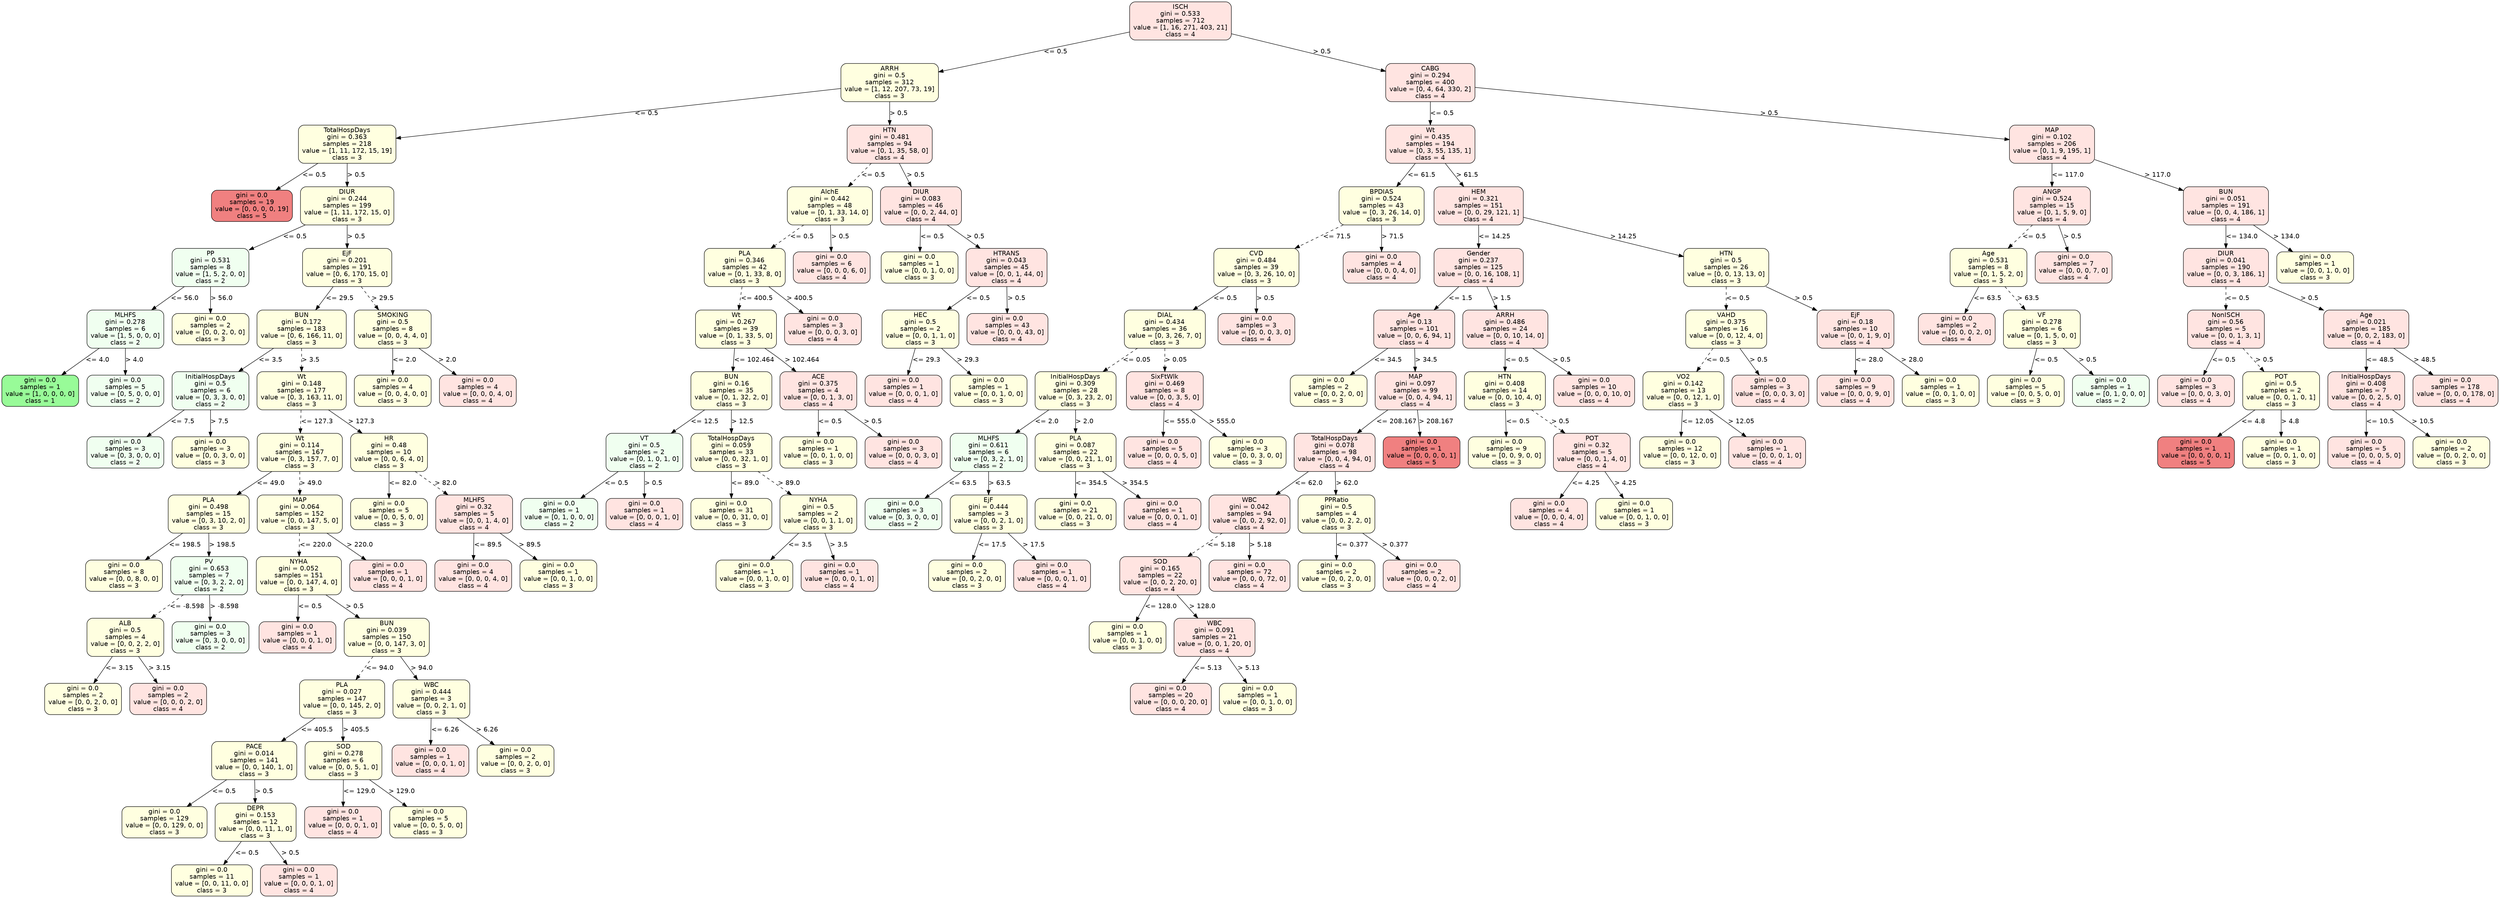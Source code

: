strict digraph Tree {
	graph [bb="0,0,4634.5,1944"];
	node [color=black,
		fontname=helvetica,
		label="\N",
		shape=box,
		style="filled, rounded"
	];
	edge [fontname=helvetica];
	0	 [fillcolor=mistyrose,
		height=1.1528,
		label="ISCH\ngini = 0.533\nsamples = 712\nvalue = [1, 16, 271, 403, 21]\nclass = 4",
		pos="2034,1902.5",
		width=2.5694];
	1	 [fillcolor=lightyellow,
		height=1.1528,
		label="ARRH\ngini = 0.5\nsamples = 312\nvalue = [1, 12, 207, 73, 19]\nclass = 3",
		pos="1672,1768.5",
		width=2.4583];
	0 -> 1	 [label="<= 0.5",
		labelangle=45,
		labeldistance=2.5,
		lp="1884,1835.5",
		op="<=",
		param=0.5,
		pos="e,1760.8,1801.4 1941.2,1868.2 1888.9,1848.8 1823.5,1824.6 1770.2,1804.9",
		style=solid];
	74	 [fillcolor=mistyrose,
		height=1.1528,
		label="CABG\ngini = 0.294\nsamples = 400\nvalue = [0, 4, 64, 330, 2]\nclass = 4",
		pos="2613,1768.5",
		width=2.25];
	0 -> 74	 [label="> 0.5",
		labelangle=-45,
		labeldistance=2.5,
		lp="2356.5,1835.5",
		op=">",
		param=0.5,
		pos="e,2531.8,1787.3 2126.7,1881 2235.3,1855.9 2414,1814.6 2521.9,1789.6",
		style=solid];
	2	 [fillcolor=lightyellow,
		height=1.1528,
		label="TotalHospDays\ngini = 0.363\nsamples = 218\nvalue = [1, 11, 172, 15, 19]\nclass = 3",
		pos="640,1634.5",
		width=2.4583];
	1 -> 2	 [label="<= 0.5",
		lp="1207,1701.5",
		op="<=",
		param=0.5,
		pos="e,728.67,1646 1583.1,1757 1391.2,1732 939.01,1673.3 738.6,1647.3",
		style=solid];
	49	 [fillcolor=mistyrose,
		height=1.1528,
		label="HTN\ngini = 0.481\nsamples = 94\nvalue = [0, 1, 35, 58, 0]\nclass = 4",
		pos="1672,1634.5",
		width=2.1528];
	1 -> 49	 [label="> 0.5",
		lp="1687.5,1701.5",
		op=">",
		param=0.5,
		pos="e,1672,1676.1 1672,1726.8 1672,1714 1672,1699.7 1672,1686.2",
		style=solid];
	3	 [fillcolor=lightcoral,
		height=0.94444,
		label="gini = 0.0\nsamples = 19\nvalue = [0, 0, 0, 0, 19]\nclass = 5",
		pos="463,1500.5",
		width=2.0417];
	2 -> 3	 [label="<= 0.5",
		lp="577,1567.5",
		op="<=",
		param=0.5,
		pos="e,507.91,1534.5 584.97,1592.8 563.01,1576.2 537.83,1557.2 516.07,1540.7",
		style=solid];
	4	 [fillcolor=lightyellow,
		height=1.1528,
		label="DIUR\ngini = 0.244\nsamples = 199\nvalue = [1, 11, 172, 15, 0]\nclass = 3",
		pos="640,1500.5",
		width=2.3611];
	2 -> 4	 [label="> 0.5",
		lp="655.5,1567.5",
		op=">",
		param=0.5,
		pos="e,640,1542.1 640,1592.8 640,1580 640,1565.7 640,1552.2",
		style=solid];
	5	 [fillcolor=honeydew,
		height=1.1528,
		label="PP\ngini = 0.531\nsamples = 8\nvalue = [1, 5, 2, 0, 0]\nclass = 2",
		pos="386,1366.5",
		width=1.9444];
	4 -> 5	 [label="<= 0.5",
		lp="541,1433.5",
		op="<=",
		param=0.5,
		pos="e,456.32,1403.6 561.03,1458.8 530.54,1442.8 495.72,1424.4 465.22,1408.3",
		style=solid];
	10	 [fillcolor=lightyellow,
		height=1.1528,
		label="EjF\ngini = 0.201\nsamples = 191\nvalue = [0, 6, 170, 15, 0]\nclass = 3",
		pos="640,1366.5",
		width=2.25];
	4 -> 10	 [label="> 0.5",
		lp="655.5,1433.5",
		op=">",
		param=0.5,
		pos="e,640,1408.1 640,1458.8 640,1446 640,1431.7 640,1418.2",
		style=solid];
	6	 [fillcolor=honeydew,
		height=1.1528,
		label="MLHFS\ngini = 0.278\nsamples = 6\nvalue = [1, 5, 0, 0, 0]\nclass = 2",
		pos="228,1232.5",
		width=1.9444];
	5 -> 6	 [label="<= 56.0",
		lp="335.5,1299.5",
		op="<=",
		param=56.0,
		pos="e,277.1,1274.1 336.87,1324.8 320.38,1310.8 301.84,1295.1 284.81,1280.7",
		style=solid];
	9	 [fillcolor=lightyellow,
		height=0.94444,
		label="gini = 0.0\nsamples = 2\nvalue = [0, 0, 2, 0, 0]\nclass = 3",
		pos="386,1232.5",
		width=1.9444];
	5 -> 9	 [label="> 56.0",
		lp="405.5,1299.5",
		op=">",
		param=56.0,
		pos="e,386,1266.5 386,1324.8 386,1309.6 386,1292.3 386,1276.9",
		style=solid];
	7	 [fillcolor=palegreen,
		height=0.94444,
		label="gini = 0.0\nsamples = 1\nvalue = [1, 0, 0, 0, 0]\nclass = 1",
		pos="70,1098.5",
		width=1.9444];
	6 -> 7	 [label="<= 4.0",
		lp="174,1165.5",
		op="<=",
		param=4.0,
		pos="e,110.09,1132.5 178.87,1190.8 159.45,1174.4 137.19,1155.5 117.89,1139.1",
		style=solid];
	8	 [fillcolor=honeydew,
		height=0.94444,
		label="gini = 0.0\nsamples = 5\nvalue = [0, 5, 0, 0, 0]\nclass = 2",
		pos="228,1098.5",
		width=1.9444];
	6 -> 8	 [label="> 4.0",
		lp="243.5,1165.5",
		op=">",
		param=4.0,
		pos="e,228,1132.5 228,1190.8 228,1175.6 228,1158.3 228,1142.9",
		style=solid];
	11	 [fillcolor=lightyellow,
		height=1.1528,
		label="BUN\ngini = 0.172\nsamples = 183\nvalue = [0, 6, 166, 11, 0]\nclass = 3",
		pos="555,1232.5",
		width=2.25];
	10 -> 11	 [label="<= 29.5",
		lp="624.5,1299.5",
		op="<=",
		param=29.5,
		pos="e,581.41,1274.1 613.57,1324.8 605.1,1311.5 595.62,1296.5 586.8,1282.6",
		style=solid];
	46	 [fillcolor=lightyellow,
		height=1.1528,
		label="SMOKING\ngini = 0.5\nsamples = 8\nvalue = [0, 0, 4, 4, 0]\nclass = 3",
		pos="724,1232.5",
		width=1.9444];
	10 -> 46	 [label="> 29.5",
		lp="704.5,1299.5",
		op=">",
		param=29.5,
		pos="e,697.9,1274.1 666.12,1324.8 674.49,1311.5 683.86,1296.5 692.57,1282.6",
		style=dashed];
	12	 [fillcolor=honeydew,
		height=1.1528,
		label="InitialHospDays\ngini = 0.5\nsamples = 6\nvalue = [0, 3, 3, 0, 0]\nclass = 2",
		pos="386,1098.5",
		width=1.9444];
	11 -> 12	 [label="<= 3.5",
		lp="496,1165.5",
		op="<=",
		param=3.5,
		pos="e,438.51,1140.1 502.45,1190.8 484.81,1176.8 464.98,1161.1 446.76,1146.7",
		style=solid];
	15	 [fillcolor=lightyellow,
		height=1.1528,
		label="Wt\ngini = 0.148\nsamples = 177\nvalue = [0, 3, 163, 11, 0]\nclass = 3",
		pos="555,1098.5",
		width=2.25];
	11 -> 15	 [label="> 3.5",
		lp="570.5,1165.5",
		op=">",
		param=3.5,
		pos="e,555,1140.1 555,1190.8 555,1178 555,1163.7 555,1150.2",
		style=dashed];
	13	 [fillcolor=honeydew,
		height=0.94444,
		label="gini = 0.0\nsamples = 3\nvalue = [0, 3, 0, 0, 0]\nclass = 2",
		pos="228,964.5",
		width=1.9444];
	12 -> 13	 [label="<= 7.5",
		lp="332,1031.5",
		op="<=",
		param=7.5,
		pos="e,268.09,998.5 336.87,1056.8 317.45,1040.4 295.19,1021.5 275.89,1005.1",
		style=solid];
	14	 [fillcolor=lightyellow,
		height=0.94444,
		label="gini = 0.0\nsamples = 3\nvalue = [0, 0, 3, 0, 0]\nclass = 3",
		pos="386,964.5",
		width=1.9444];
	12 -> 14	 [label="> 7.5",
		lp="401.5,1031.5",
		op=">",
		param=7.5,
		pos="e,386,998.5 386,1056.8 386,1041.6 386,1024.3 386,1008.9",
		style=solid];
	16	 [fillcolor=lightyellow,
		height=1.1528,
		label="Wt\ngini = 0.114\nsamples = 167\nvalue = [0, 3, 157, 7, 0]\nclass = 3",
		pos="552,964.5",
		width=2.1528];
	15 -> 16	 [label="<= 127.3",
		lp="581.5,1031.5",
		op="<=",
		param=127.3,
		pos="e,552.93,1006.1 554.07,1056.8 553.78,1044 553.46,1029.7 553.16,1016.2",
		style=dashed];
	41	 [fillcolor=lightyellow,
		height=1.1528,
		label="HR\ngini = 0.48\nsamples = 10\nvalue = [0, 0, 6, 4, 0]\nclass = 3",
		pos="718,964.5",
		width=1.9444];
	15 -> 41	 [label="> 127.3",
		lp="665,1031.5",
		op=">",
		param=127.3,
		pos="e,667.35,1006.1 605.68,1056.8 622.7,1042.8 641.82,1027.1 659.4,1012.7",
		style=solid];
	17	 [fillcolor=lightyellow,
		height=1.1528,
		label="PLA\ngini = 0.498\nsamples = 15\nvalue = [0, 3, 10, 2, 0]\nclass = 3",
		pos="383,830.5",
		width=2.0417];
	16 -> 17	 [label="<= 49.0",
		lp="496.5,897.5",
		op="<=",
		param=49.0,
		pos="e,435.51,872.14 499.45,922.84 481.81,908.84 461.98,893.13 443.76,878.68",
		style=solid];
	24	 [fillcolor=lightyellow,
		height=1.1528,
		label="MAP\ngini = 0.064\nsamples = 152\nvalue = [0, 0, 147, 5, 0]\nclass = 3",
		pos="552,830.5",
		width=2.1528];
	16 -> 24	 [label="> 49.0",
		lp="571.5,897.5",
		op=">",
		param=49.0,
		pos="e,552,872.14 552,922.84 552,909.98 552,895.66 552,882.21",
		style=dashed];
	18	 [fillcolor=lightyellow,
		height=0.94444,
		label="gini = 0.0\nsamples = 8\nvalue = [0, 0, 8, 0, 0]\nclass = 3",
		pos="226,696.5",
		width=1.9444];
	17 -> 18	 [label="<= 198.5",
		lp="337.5,763.5",
		op="<=",
		param=198.5,
		pos="e,265.84,730.5 334.18,788.84 314.88,772.36 292.77,753.49 273.59,737.12",
		style=solid];
	19	 [fillcolor=honeydew,
		height=1.1528,
		label="PV\ngini = 0.653\nsamples = 7\nvalue = [0, 3, 2, 2, 0]\nclass = 2",
		pos="384,696.5",
		width=1.9444];
	17 -> 19	 [label="> 198.5",
		lp="407,763.5",
		op=">",
		param=198.5,
		pos="e,383.69,738.14 383.31,788.84 383.41,775.98 383.51,761.66 383.61,748.21",
		style=solid];
	20	 [fillcolor=lightyellow,
		height=1.1528,
		label="ALB\ngini = 0.5\nsamples = 4\nvalue = [0, 0, 2, 2, 0]\nclass = 3",
		pos="230,562.5",
		width=1.9444];
	19 -> 20	 [label="<= -8.598",
		lp="341.5,629.5",
		op="<=",
		param=-8.598,
		pos="e,277.85,604.14 336.12,654.84 320.18,640.97 302.3,625.41 285.82,611.07",
		style=dashed];
	23	 [fillcolor=honeydew,
		height=0.94444,
		label="gini = 0.0\nsamples = 3\nvalue = [0, 3, 0, 0, 0]\nclass = 2",
		pos="388,562.5",
		width=1.9444];
	19 -> 23	 [label="> -8.598",
		lp="412.5,629.5",
		op=">",
		param=-8.598,
		pos="e,386.98,596.5 385.24,654.84 385.7,639.6 386.21,622.33 386.68,606.87",
		style=solid];
	21	 [fillcolor=lightyellow,
		height=0.94444,
		label="gini = 0.0\nsamples = 2\nvalue = [0, 0, 2, 0, 0]\nclass = 3",
		pos="230,428.5",
		width=1.9444];
	20 -> 21	 [label="<= 3.15",
		lp="253.5,495.5",
		op="<=",
		param=3.15,
		pos="e,230,462.5 230,520.84 230,505.6 230,488.33 230,472.87",
		style=solid];
	22	 [fillcolor=mistyrose,
		height=0.94444,
		label="gini = 0.0\nsamples = 2\nvalue = [0, 0, 0, 2, 0]\nclass = 4",
		pos="388,428.5",
		width=1.9444];
	20 -> 22	 [label="> 3.15",
		lp="333.5,495.5",
		op=">",
		param=3.15,
		pos="e,347.91,462.5 279.13,520.84 298.55,504.36 320.81,485.49 340.11,469.12",
		style=solid];
	25	 [fillcolor=lightyellow,
		height=1.1528,
		label="NYHA\ngini = 0.052\nsamples = 151\nvalue = [0, 0, 147, 4, 0]\nclass = 3",
		pos="551,696.5",
		width=2.1528];
	24 -> 25	 [label="<= 220.0",
		lp="579.5,763.5",
		op="<=",
		param=220.0,
		pos="e,551.31,738.14 551.69,788.84 551.59,775.98 551.49,761.66 551.39,748.21",
		style=dashed];
	40	 [fillcolor=mistyrose,
		height=0.94444,
		label="gini = 0.0\nsamples = 1\nvalue = [0, 0, 0, 1, 0]\nclass = 4",
		pos="717,696.5",
		width=1.9444];
	24 -> 40	 [label="> 220.0",
		lp="663,763.5",
		op=">",
		param=220.0,
		pos="e,675.13,730.5 603.3,788.84 623.68,772.29 647.04,753.32 667.26,736.9",
		style=solid];
	26	 [fillcolor=mistyrose,
		height=0.94444,
		label="gini = 0.0\nsamples = 1\nvalue = [0, 0, 0, 1, 0]\nclass = 4",
		pos="549,562.5",
		width=1.9444];
	25 -> 26	 [label="<= 0.5",
		lp="571,629.5",
		op="<=",
		param=0.5,
		pos="e,549.51,596.5 550.38,654.84 550.15,639.6 549.89,622.33 549.66,606.87",
		style=solid];
	27	 [fillcolor=lightyellow,
		height=1.1528,
		label="BUN\ngini = 0.039\nsamples = 150\nvalue = [0, 0, 147, 3, 0]\nclass = 3",
		pos="715,562.5",
		width=2.1528];
	25 -> 27	 [label="> 0.5",
		lp="653.5,629.5",
		op=">",
		param=0.5,
		pos="e,664.04,604.14 601.99,654.84 619.12,640.84 638.35,625.13 656.04,610.68",
		style=solid];
	28	 [fillcolor=lightyellow,
		height=1.1528,
		label="PLA\ngini = 0.027\nsamples = 147\nvalue = [0, 0, 145, 2, 0]\nclass = 3",
		pos="602,428.5",
		width=2.1528];
	27 -> 28	 [label="<= 94.0",
		lp="685.5,495.5",
		op="<=",
		param=94.0,
		pos="e,637.11,470.14 679.87,520.84 668.39,507.22 655.53,491.97 643.62,477.85",
		style=dashed];
	37	 [fillcolor=lightyellow,
		height=1.1528,
		label="WBC\ngini = 0.444\nsamples = 3\nvalue = [0, 0, 2, 1, 0]\nclass = 3",
		pos="768,428.5",
		width=1.9444];
	27 -> 37	 [label="> 94.0",
		lp="763.5,495.5",
		op=">",
		param=94.0,
		pos="e,751.53,470.14 731.48,520.84 736.61,507.85 742.34,493.38 747.7,479.82",
		style=solid];
	29	 [fillcolor=lightyellow,
		height=1.1528,
		label="PACE\ngini = 0.014\nsamples = 141\nvalue = [0, 0, 140, 1, 0]\nclass = 3",
		pos="439,294.5",
		width=2.1528];
	28 -> 29	 [label="<= 405.5",
		lp="553.5,361.5",
		op="<=",
		param=405.5,
		pos="e,489.65,336.14 551.32,386.84 534.3,372.84 515.18,357.13 497.6,342.68",
		style=solid];
	34	 [fillcolor=lightyellow,
		height=1.1528,
		label="SOD\ngini = 0.278\nsamples = 6\nvalue = [0, 0, 5, 1, 0]\nclass = 3",
		pos="605,294.5",
		width=1.9444];
	28 -> 34	 [label="> 405.5",
		lp="627,361.5",
		op=">",
		param=405.5,
		pos="e,604.07,336.14 602.93,386.84 603.22,373.98 603.54,359.66 603.84,346.21",
		style=solid];
	30	 [fillcolor=lightyellow,
		height=0.94444,
		label="gini = 0.0\nsamples = 129\nvalue = [0, 0, 129, 0, 0]\nclass = 3",
		pos="273,160.5",
		width=2.1528];
	29 -> 30	 [label="<= 0.5",
		lp="381,227.5",
		op="<=",
		param=0.5,
		pos="e,315.12,194.5 387.39,252.84 366.89,236.29 343.39,217.32 323.04,200.9",
		style=solid];
	31	 [fillcolor=lightyellow,
		height=1.1528,
		label="DEPR\ngini = 0.153\nsamples = 12\nvalue = [0, 0, 11, 1, 0]\nclass = 3",
		pos="442,160.5",
		width=2.0417];
	29 -> 31	 [label="> 0.5",
		lp="456.5,227.5",
		op=">",
		param=0.5,
		pos="e,441.07,202.14 439.93,252.84 440.22,239.98 440.54,225.66 440.84,212.21",
		style=solid];
	32	 [fillcolor=lightyellow,
		height=0.94444,
		label="gini = 0.0\nsamples = 11\nvalue = [0, 0, 11, 0, 0]\nclass = 3",
		pos="361,34",
		width=2.0417];
	31 -> 32	 [label="<= 0.5",
		lp="422,93.5",
		op="<=",
		param=0.5,
		pos="e,382.86,68.142 415.25,118.73 406.63,105.27 397.07,90.336 388.41,76.803",
		style=solid];
	33	 [fillcolor=mistyrose,
		height=0.94444,
		label="gini = 0.0\nsamples = 1\nvalue = [0, 0, 0, 1, 0]\nclass = 4",
		pos="523,34",
		width=1.9444];
	31 -> 33	 [label="> 0.5",
		lp="503.5,93.5",
		op=">",
		param=0.5,
		pos="e,501.14,68.142 468.75,118.73 477.37,105.27 486.93,90.336 495.59,76.803",
		style=solid];
	35	 [fillcolor=mistyrose,
		height=0.94444,
		label="gini = 0.0\nsamples = 1\nvalue = [0, 0, 0, 1, 0]\nclass = 4",
		pos="604,160.5",
		width=1.9444];
	34 -> 35	 [label="<= 129.0",
		lp="632.5,227.5",
		op="<=",
		param=129.0,
		pos="e,604.25,194.5 604.69,252.84 604.58,237.6 604.45,220.33 604.33,204.87",
		style=solid];
	36	 [fillcolor=lightyellow,
		height=0.94444,
		label="gini = 0.0\nsamples = 5\nvalue = [0, 0, 5, 0, 0]\nclass = 3",
		pos="762,160.5",
		width=1.9444];
	34 -> 36	 [label="> 129.0",
		lp="712,227.5",
		op=">",
		param=129.0,
		pos="e,722.16,194.5 653.82,252.84 673.12,236.36 695.23,217.49 714.41,201.12",
		style=solid];
	38	 [fillcolor=mistyrose,
		height=0.94444,
		label="gini = 0.0\nsamples = 1\nvalue = [0, 0, 0, 1, 0]\nclass = 4",
		pos="767,294.5",
		width=1.9444];
	37 -> 38	 [label="<= 6.26",
		lp="791.5,361.5",
		op="<=",
		param=6.26,
		pos="e,767.25,328.5 767.69,386.84 767.58,371.6 767.45,354.33 767.33,338.87",
		style=solid];
	39	 [fillcolor=lightyellow,
		height=0.94444,
		label="gini = 0.0\nsamples = 2\nvalue = [0, 0, 2, 0, 0]\nclass = 3",
		pos="925,294.5",
		width=1.9444];
	37 -> 39	 [label="> 6.26",
		lp="871.5,361.5",
		op=">",
		param=6.26,
		pos="e,885.16,328.5 816.82,386.84 836.12,370.36 858.23,351.49 877.41,335.12",
		style=solid];
	42	 [fillcolor=lightyellow,
		height=0.94444,
		label="gini = 0.0\nsamples = 5\nvalue = [0, 0, 5, 0, 0]\nclass = 3",
		pos="718,830.5",
		width=1.9444];
	41 -> 42	 [label="<= 82.0",
		lp="741.5,897.5",
		op="<=",
		param=82.0,
		pos="e,718,864.5 718,922.84 718,907.6 718,890.33 718,874.87",
		style=solid];
	43	 [fillcolor=mistyrose,
		height=1.1528,
		label="MLHFS\ngini = 0.32\nsamples = 5\nvalue = [0, 0, 1, 4, 0]\nclass = 4",
		pos="876,830.5",
		width=1.9444];
	41 -> 43	 [label="> 82.0",
		lp="821.5,897.5",
		op=">",
		param=82.0,
		pos="e,826.9,872.14 767.13,922.84 783.62,908.84 802.16,893.13 819.19,878.68",
		style=dashed];
	44	 [fillcolor=mistyrose,
		height=0.94444,
		label="gini = 0.0\nsamples = 4\nvalue = [0, 0, 0, 4, 0]\nclass = 4",
		pos="875,696.5",
		width=1.9444];
	43 -> 44	 [label="<= 89.5",
		lp="899.5,763.5",
		op="<=",
		param=89.5,
		pos="e,875.25,730.5 875.69,788.84 875.58,773.6 875.45,756.33 875.33,740.87",
		style=solid];
	45	 [fillcolor=lightyellow,
		height=0.94444,
		label="gini = 0.0\nsamples = 1\nvalue = [0, 0, 1, 0, 0]\nclass = 3",
		pos="1033,696.5",
		width=1.9444];
	43 -> 45	 [label="> 89.5",
		lp="979.5,763.5",
		op=">",
		param=89.5,
		pos="e,993.16,730.5 924.82,788.84 944.12,772.36 966.23,753.49 985.41,737.12",
		style=solid];
	47	 [fillcolor=lightyellow,
		height=0.94444,
		label="gini = 0.0\nsamples = 4\nvalue = [0, 0, 4, 0, 0]\nclass = 3",
		pos="724,1098.5",
		width=1.9444];
	46 -> 47	 [label="<= 2.0",
		lp="744,1165.5",
		op="<=",
		param=2.0,
		pos="e,724,1132.5 724,1190.8 724,1175.6 724,1158.3 724,1142.9",
		style=solid];
	48	 [fillcolor=mistyrose,
		height=0.94444,
		label="gini = 0.0\nsamples = 4\nvalue = [0, 0, 0, 4, 0]\nclass = 4",
		pos="882,1098.5",
		width=1.9444];
	46 -> 48	 [label="> 2.0",
		lp="823.5,1165.5",
		op=">",
		param=2.0,
		pos="e,841.91,1132.5 773.13,1190.8 792.55,1174.4 814.81,1155.5 834.11,1139.1",
		style=solid];
	50	 [fillcolor=lightyellow,
		height=1.1528,
		label="AlchE\ngini = 0.442\nsamples = 48\nvalue = [0, 1, 33, 14, 0]\nclass = 3",
		pos="1614,1500.5",
		width=2.1528];
	49 -> 50	 [label="<= 0.5",
		lp="1665,1567.5",
		op="<=",
		param=0.5,
		pos="e,1632,1542.1 1654,1592.8 1648.3,1579.7 1642,1565.1 1636,1551.4",
		style=dashed];
	67	 [fillcolor=mistyrose,
		height=1.1528,
		label="DIUR\ngini = 0.083\nsamples = 46\nvalue = [0, 0, 2, 44, 0]\nclass = 4",
		pos="1783,1500.5",
		width=2.0417];
	49 -> 67	 [label="> 0.5",
		lp="1746.5,1567.5",
		op=">",
		param=0.5,
		pos="e,1748.5,1542.1 1706.5,1592.8 1717.8,1579.2 1730.4,1564 1742.1,1549.9",
		style=solid];
	51	 [fillcolor=lightyellow,
		height=1.1528,
		label="PLA\ngini = 0.346\nsamples = 42\nvalue = [0, 1, 33, 8, 0]\nclass = 3",
		pos="1458,1366.5",
		width=2.0417];
	50 -> 51	 [label="<= 0.5",
		lp="1561,1433.5",
		op="<=",
		param=0.5,
		pos="e,1506.5,1408.1 1565.5,1458.8 1549.2,1444.8 1530.9,1429.1 1514.1,1414.7",
		style=dashed];
	66	 [fillcolor=mistyrose,
		height=0.94444,
		label="gini = 0.0\nsamples = 6\nvalue = [0, 0, 0, 6, 0]\nclass = 4",
		pos="1620,1366.5",
		width=1.9444];
	50 -> 66	 [label="> 0.5",
		lp="1633.5,1433.5",
		op=">",
		param=0.5,
		pos="e,1618.5,1400.5 1615.9,1458.8 1616.5,1443.6 1617.3,1426.3 1618,1410.9",
		style=solid];
	52	 [fillcolor=lightyellow,
		height=1.1528,
		label="Wt\ngini = 0.267\nsamples = 39\nvalue = [0, 1, 33, 5, 0]\nclass = 3",
		pos="1400,1232.5",
		width=2.0417];
	51 -> 52	 [label="<= 400.5",
		lp="1458.5,1299.5",
		op="<=",
		param=400.5,
		pos="e,1418,1274.1 1440,1324.8 1434.3,1311.7 1428,1297.1 1422,1283.4",
		style=dashed];
	65	 [fillcolor=mistyrose,
		height=0.94444,
		label="gini = 0.0\nsamples = 3\nvalue = [0, 0, 0, 3, 0]\nclass = 4",
		pos="1562,1232.5",
		width=1.9444];
	51 -> 65	 [label="> 400.5",
		lp="1537,1299.5",
		op=">",
		param=400.5,
		pos="e,1535.6,1266.5 1490.3,1324.8 1502.7,1308.9 1516.9,1290.7 1529.3,1274.7",
		style=solid];
	53	 [fillcolor=lightyellow,
		height=1.1528,
		label="BUN\ngini = 0.16\nsamples = 35\nvalue = [0, 1, 32, 2, 0]\nclass = 3",
		pos="1354,1098.5",
		width=2.0417];
	52 -> 53	 [label="<= 102.464",
		lp="1414,1165.5",
		op="<=",
		param=102.464,
		pos="e,1368.3,1140.1 1385.7,1190.8 1381.2,1177.9 1376.3,1163.4 1371.6,1149.8",
		style=solid];
	62	 [fillcolor=mistyrose,
		height=1.1528,
		label="ACE\ngini = 0.375\nsamples = 4\nvalue = [0, 0, 1, 3, 0]\nclass = 4",
		pos="1516,1098.5",
		width=1.9444];
	52 -> 62	 [label="> 102.464",
		lp="1496.5,1165.5",
		op=">",
		param=102.464,
		pos="e,1481.2,1140 1437.5,1190.7 1442.7,1184.8 1448,1178.7 1453,1173 1460.1,1164.9 1467.5,1156.2 1474.7,1147.7",
		style=solid];
	54	 [fillcolor=honeydew,
		height=1.1528,
		label="VT\ngini = 0.5\nsamples = 2\nvalue = [0, 1, 0, 1, 0]\nclass = 2",
		pos="1192,964.5",
		width=1.9444];
	53 -> 54	 [label="<= 12.5",
		lp="1301.5,1031.5",
		op="<=",
		param=12.5,
		pos="e,1242.3,1006.1 1303.6,1056.8 1286.7,1042.8 1267.7,1027.1 1250.2,1012.7",
		style=solid];
	57	 [fillcolor=lightyellow,
		height=1.1528,
		label="TotalHospDays\ngini = 0.059\nsamples = 33\nvalue = [0, 0, 32, 1, 0]\nclass = 3",
		pos="1354,964.5",
		width=2.0417];
	53 -> 57	 [label="> 12.5",
		lp="1373.5,1031.5",
		op=">",
		param=12.5,
		pos="e,1354,1006.1 1354,1056.8 1354,1044 1354,1029.7 1354,1016.2",
		style=solid];
	55	 [fillcolor=honeydew,
		height=0.94444,
		label="gini = 0.0\nsamples = 1\nvalue = [0, 1, 0, 0, 0]\nclass = 2",
		pos="1034,830.5",
		width=1.9444];
	54 -> 55	 [label="<= 0.5",
		lp="1138,897.5",
		op="<=",
		param=0.5,
		pos="e,1074.1,864.5 1142.9,922.84 1123.4,906.36 1101.2,887.49 1081.9,871.12",
		style=solid];
	56	 [fillcolor=mistyrose,
		height=0.94444,
		label="gini = 0.0\nsamples = 1\nvalue = [0, 0, 0, 1, 0]\nclass = 4",
		pos="1192,830.5",
		width=1.9444];
	54 -> 56	 [label="> 0.5",
		lp="1207.5,897.5",
		op=">",
		param=0.5,
		pos="e,1192,864.5 1192,922.84 1192,907.6 1192,890.33 1192,874.87",
		style=solid];
	58	 [fillcolor=lightyellow,
		height=0.94444,
		label="gini = 0.0\nsamples = 31\nvalue = [0, 0, 31, 0, 0]\nclass = 3",
		pos="1354,830.5",
		width=2.0417];
	57 -> 58	 [label="<= 89.0",
		lp="1377.5,897.5",
		op="<=",
		param=89.0,
		pos="e,1354,864.5 1354,922.84 1354,907.6 1354,890.33 1354,874.87",
		style=solid];
	59	 [fillcolor=lightyellow,
		height=1.1528,
		label="NYHA\ngini = 0.5\nsamples = 2\nvalue = [0, 0, 1, 1, 0]\nclass = 3",
		pos="1516,830.5",
		width=1.9444];
	57 -> 59	 [label="> 89.0",
		lp="1459.5,897.5",
		op=">",
		param=89.0,
		pos="e,1465.7,872.14 1404.4,922.84 1421.3,908.84 1440.3,893.13 1457.8,878.68",
		style=dashed];
	60	 [fillcolor=lightyellow,
		height=0.94444,
		label="gini = 0.0\nsamples = 1\nvalue = [0, 0, 1, 0, 0]\nclass = 3",
		pos="1437,696.5",
		width=1.9444];
	59 -> 60	 [label="<= 3.5",
		lp="1499,763.5",
		op="<=",
		param=3.5,
		pos="e,1457,730.5 1491.4,788.84 1482.2,773.17 1471.7,755.33 1462.4,739.53",
		style=solid];
	61	 [fillcolor=mistyrose,
		height=0.94444,
		label="gini = 0.0\nsamples = 1\nvalue = [0, 0, 0, 1, 0]\nclass = 4",
		pos="1595,696.5",
		width=1.9444];
	59 -> 61	 [label="> 3.5",
		lp="1573.5,763.5",
		op=">",
		param=3.5,
		pos="e,1575,730.5 1540.6,788.84 1549.8,773.17 1560.3,755.33 1569.6,739.53",
		style=solid];
	63	 [fillcolor=lightyellow,
		height=0.94444,
		label="gini = 0.0\nsamples = 1\nvalue = [0, 0, 1, 0, 0]\nclass = 3",
		pos="1516,964.5",
		width=1.9444];
	62 -> 63	 [label="<= 0.5",
		lp="1536,1031.5",
		op="<=",
		param=0.5,
		pos="e,1516,998.5 1516,1056.8 1516,1041.6 1516,1024.3 1516,1008.9",
		style=solid];
	64	 [fillcolor=mistyrose,
		height=0.94444,
		label="gini = 0.0\nsamples = 3\nvalue = [0, 0, 0, 3, 0]\nclass = 4",
		pos="1674,964.5",
		width=1.9444];
	62 -> 64	 [label="> 0.5",
		lp="1615.5,1031.5",
		op=">",
		param=0.5,
		pos="e,1633.9,998.5 1565.1,1056.8 1584.6,1040.4 1606.8,1021.5 1626.1,1005.1",
		style=solid];
	68	 [fillcolor=lightyellow,
		height=0.94444,
		label="gini = 0.0\nsamples = 1\nvalue = [0, 0, 1, 0, 0]\nclass = 3",
		pos="1778,1366.5",
		width=1.9444];
	67 -> 68	 [label="<= 0.5",
		lp="1801,1433.5",
		op="<=",
		param=0.5,
		pos="e,1779.3,1400.5 1781.4,1458.8 1780.9,1443.6 1780.2,1426.3 1779.7,1410.9",
		style=solid];
	69	 [fillcolor=mistyrose,
		height=1.1528,
		label="HTRANS\ngini = 0.043\nsamples = 45\nvalue = [0, 0, 1, 44, 0]\nclass = 4",
		pos="1940,1366.5",
		width=2.0417];
	67 -> 69	 [label="> 0.5",
		lp="1882.5,1433.5",
		op=">",
		param=0.5,
		pos="e,1891.2,1408.1 1831.8,1458.8 1848.2,1444.8 1866.6,1429.1 1883.6,1414.7",
		style=solid];
	70	 [fillcolor=lightyellow,
		height=1.1528,
		label="HEC\ngini = 0.5\nsamples = 2\nvalue = [0, 0, 1, 1, 0]\nclass = 3",
		pos="1797,1232.5",
		width=1.9444];
	69 -> 70	 [label="<= 0.5",
		lp="1893,1299.5",
		op="<=",
		param=0.5,
		pos="e,1841.4,1274.1 1895.5,1324.8 1880.7,1311 1864.1,1295.4 1848.8,1281.1",
		style=solid];
	73	 [fillcolor=mistyrose,
		height=0.94444,
		label="gini = 0.0\nsamples = 43\nvalue = [0, 0, 0, 43, 0]\nclass = 4",
		pos="1959,1232.5",
		width=2.0417];
	69 -> 73	 [label="> 0.5",
		lp="1966.5,1299.5",
		op=">",
		param=0.5,
		pos="e,1954.2,1266.5 1945.9,1324.8 1948.1,1309.5 1950.6,1292 1952.8,1276.4",
		style=solid];
	71	 [fillcolor=mistyrose,
		height=0.94444,
		label="gini = 0.0\nsamples = 1\nvalue = [0, 0, 0, 1, 0]\nclass = 4",
		pos="1674,1098.5",
		width=1.9444];
	70 -> 71	 [label="<= 29.3",
		lp="1763.5,1165.5",
		op="<=",
		param=29.3,
		pos="e,1705.2,1132.5 1758.8,1190.8 1744,1174.7 1727.1,1156.3 1712.3,1140.2",
		style=solid];
	72	 [fillcolor=lightyellow,
		height=0.94444,
		label="gini = 0.0\nsamples = 1\nvalue = [0, 0, 1, 0, 0]\nclass = 3",
		pos="1832,1098.5",
		width=1.9444];
	70 -> 72	 [label="> 29.3",
		lp="1835.5,1165.5",
		op=">",
		param=29.3,
		pos="e,1823.1,1132.5 1807.9,1190.8 1811.9,1175.5 1816.5,1158 1820.5,1142.4",
		style=solid];
	75	 [fillcolor=mistyrose,
		height=1.1528,
		label="Wt\ngini = 0.435\nsamples = 194\nvalue = [0, 3, 55, 135, 1]\nclass = 4",
		pos="2613,1634.5",
		width=2.25];
	74 -> 75	 [label="<= 0.5",
		lp="2633,1701.5",
		op="<=",
		param=0.5,
		pos="e,2613,1676.1 2613,1726.8 2613,1714 2613,1699.7 2613,1686.2",
		style=solid];
	126	 [fillcolor=mistyrose,
		height=1.1528,
		label="MAP\ngini = 0.102\nsamples = 206\nvalue = [0, 1, 9, 195, 1]\nclass = 4",
		pos="3802,1634.5",
		width=2.1528];
	74 -> 126	 [label="> 0.5",
		lp="3259.5,1701.5",
		op=">",
		param=0.5,
		pos="e,3724.3,1643.3 2694.3,1759.3 2909.3,1735.1 3492.1,1669.4 3714.3,1644.4",
		style=solid];
	76	 [fillcolor=lightyellow,
		height=1.1528,
		label="BPDIAS\ngini = 0.524\nsamples = 43\nvalue = [0, 3, 26, 14, 0]\nclass = 3",
		pos="2513,1500.5",
		width=2.1528];
	75 -> 76	 [label="<= 61.5",
		lp="2589.5,1567.5",
		op="<=",
		param=61.5,
		pos="e,2544.1,1542.1 2581.9,1592.8 2571.8,1579.3 2560.6,1564.3 2550.1,1550.2",
		style=solid];
	93	 [fillcolor=mistyrose,
		height=1.1528,
		label="HEM\ngini = 0.321\nsamples = 151\nvalue = [0, 0, 29, 121, 1]\nclass = 4",
		pos="2757,1500.5",
		width=2.25];
	75 -> 93	 [label="> 61.5",
		lp="2709.5,1567.5",
		op=">",
		param=61.5,
		pos="e,2712.3,1542.1 2657.8,1592.8 2672.7,1579 2689.4,1563.4 2704.8,1549.1",
		style=solid];
	77	 [fillcolor=lightyellow,
		height=1.1528,
		label="CVD\ngini = 0.484\nsamples = 39\nvalue = [0, 3, 26, 10, 0]\nclass = 3",
		pos="2342,1366.5",
		width=2.1528];
	76 -> 77	 [label="<= 71.5",
		lp="2456.5,1433.5",
		op="<=",
		param=71.5,
		pos="e,2395.1,1408.1 2459.8,1458.8 2442,1444.8 2421.9,1429.1 2403.5,1414.7",
		style=dashed];
	92	 [fillcolor=mistyrose,
		height=0.94444,
		label="gini = 0.0\nsamples = 4\nvalue = [0, 0, 0, 4, 0]\nclass = 4",
		pos="2513,1366.5",
		width=1.9444];
	76 -> 92	 [label="> 71.5",
		lp="2532.5,1433.5",
		op=">",
		param=71.5,
		pos="e,2513,1400.5 2513,1458.8 2513,1443.6 2513,1426.3 2513,1410.9",
		style=solid];
	78	 [fillcolor=lightyellow,
		height=1.1528,
		label="DIAL\ngini = 0.434\nsamples = 36\nvalue = [0, 3, 26, 7, 0]\nclass = 3",
		pos="2163,1232.5",
		width=2.0417];
	77 -> 78	 [label="<= 0.5",
		lp="2278,1299.5",
		op="<=",
		param=0.5,
		pos="e,2218.6,1274.1 2286.3,1324.8 2267.5,1310.7 2246.3,1294.8 2226.8,1280.3",
		style=solid];
	91	 [fillcolor=mistyrose,
		height=0.94444,
		label="gini = 0.0\nsamples = 3\nvalue = [0, 0, 0, 3, 0]\nclass = 4",
		pos="2342,1232.5",
		width=1.9444];
	77 -> 91	 [label="> 0.5",
		lp="2357.5,1299.5",
		op=">",
		param=0.5,
		pos="e,2342,1266.5 2342,1324.8 2342,1309.6 2342,1292.3 2342,1276.9",
		style=solid];
	79	 [fillcolor=lightyellow,
		height=1.1528,
		label="InitialHospDays\ngini = 0.309\nsamples = 28\nvalue = [0, 3, 23, 2, 0]\nclass = 3",
		pos="1994,1098.5",
		width=2.0417];
	78 -> 79	 [label="<= 0.05",
		lp="2107.5,1165.5",
		op="<=",
		param=0.05,
		pos="e,2046.5,1140.1 2110.5,1190.8 2092.8,1176.8 2073,1161.1 2054.8,1146.7",
		style=dashed];
	88	 [fillcolor=mistyrose,
		height=1.1528,
		label="SixFtWlk\ngini = 0.469\nsamples = 8\nvalue = [0, 0, 3, 5, 0]\nclass = 4",
		pos="2163,1098.5",
		width=1.9444];
	78 -> 88	 [label="> 0.05",
		lp="2182.5,1165.5",
		op=">",
		param=0.05,
		pos="e,2163,1140.1 2163,1190.8 2163,1178 2163,1163.7 2163,1150.2",
		style=dashed];
	80	 [fillcolor=honeydew,
		height=1.1528,
		label="MLHFS\ngini = 0.611\nsamples = 6\nvalue = [0, 3, 2, 1, 0]\nclass = 2",
		pos="1832,964.5",
		width=1.9444];
	79 -> 80	 [label="<= 2.0",
		lp="1938,1031.5",
		op="<=",
		param=2.0,
		pos="e,1882.3,1006.1 1943.6,1056.8 1926.7,1042.8 1907.7,1027.1 1890.2,1012.7",
		style=solid];
	85	 [fillcolor=lightyellow,
		height=1.1528,
		label="PLA\ngini = 0.087\nsamples = 22\nvalue = [0, 0, 21, 1, 0]\nclass = 3",
		pos="1994,964.5",
		width=2.0417];
	79 -> 85	 [label="> 2.0",
		lp="2009.5,1031.5",
		op=">",
		param=2.0,
		pos="e,1994,1006.1 1994,1056.8 1994,1044 1994,1029.7 1994,1016.2",
		style=solid];
	81	 [fillcolor=honeydew,
		height=0.94444,
		label="gini = 0.0\nsamples = 3\nvalue = [0, 3, 0, 0, 0]\nclass = 2",
		pos="1674,830.5",
		width=1.9444];
	80 -> 81	 [label="<= 63.5",
		lp="1781.5,897.5",
		op="<=",
		param=63.5,
		pos="e,1714.1,864.5 1782.9,922.84 1763.4,906.36 1741.2,887.49 1721.9,871.12",
		style=solid];
	82	 [fillcolor=lightyellow,
		height=1.1528,
		label="EjF\ngini = 0.444\nsamples = 3\nvalue = [0, 0, 2, 1, 0]\nclass = 3",
		pos="1832,830.5",
		width=1.9444];
	80 -> 82	 [label="> 63.5",
		lp="1851.5,897.5",
		op=">",
		param=63.5,
		pos="e,1832,872.14 1832,922.84 1832,909.98 1832,895.66 1832,882.21",
		style=solid];
	83	 [fillcolor=lightyellow,
		height=0.94444,
		label="gini = 0.0\nsamples = 2\nvalue = [0, 0, 2, 0, 0]\nclass = 3",
		pos="1793,696.5",
		width=1.9444];
	82 -> 83	 [label="<= 17.5",
		lp="1837.5,763.5",
		op="<=",
		param=17.5,
		pos="e,1802.9,730.5 1819.9,788.84 1815.4,773.46 1810.3,755.99 1805.8,740.42",
		style=solid];
	84	 [fillcolor=mistyrose,
		height=0.94444,
		label="gini = 0.0\nsamples = 1\nvalue = [0, 0, 0, 1, 0]\nclass = 4",
		pos="1951,696.5",
		width=1.9444];
	82 -> 84	 [label="> 17.5",
		lp="1915.5,763.5",
		op=">",
		param=17.5,
		pos="e,1920.8,730.5 1869,788.84 1883.3,772.73 1899.6,754.32 1914,738.21",
		style=solid];
	86	 [fillcolor=lightyellow,
		height=0.94444,
		label="gini = 0.0\nsamples = 21\nvalue = [0, 0, 21, 0, 0]\nclass = 3",
		pos="1994,830.5",
		width=2.0417];
	85 -> 86	 [label="<= 354.5",
		lp="2021.5,897.5",
		op="<=",
		param=354.5,
		pos="e,1994,864.5 1994,922.84 1994,907.6 1994,890.33 1994,874.87",
		style=solid];
	87	 [fillcolor=mistyrose,
		height=0.94444,
		label="gini = 0.0\nsamples = 1\nvalue = [0, 0, 0, 1, 0]\nclass = 4",
		pos="2156,830.5",
		width=1.9444];
	85 -> 87	 [label="> 354.5",
		lp="2103,897.5",
		op=">",
		param=354.5,
		pos="e,2114.9,864.5 2044.4,922.84 2064.4,906.29 2087.3,887.32 2107.2,870.9",
		style=solid];
	89	 [fillcolor=mistyrose,
		height=0.94444,
		label="gini = 0.0\nsamples = 5\nvalue = [0, 0, 0, 5, 0]\nclass = 4",
		pos="2156,964.5",
		width=1.9444];
	88 -> 89	 [label="<= 555.0",
		lp="2187.5,1031.5",
		op="<=",
		param=555.0,
		pos="e,2157.8,998.5 2160.8,1056.8 2160,1041.6 2159.1,1024.3 2158.3,1008.9",
		style=solid];
	90	 [fillcolor=lightyellow,
		height=0.94444,
		label="gini = 0.0\nsamples = 3\nvalue = [0, 0, 3, 0, 0]\nclass = 3",
		pos="2314,964.5",
		width=1.9444];
	88 -> 90	 [label="> 555.0",
		lp="2267,1031.5",
		op=">",
		param=555.0,
		pos="e,2275.7,998.5 2209.9,1056.8 2228.4,1040.4 2249.6,1021.7 2268,1005.3",
		style=solid];
	94	 [fillcolor=mistyrose,
		height=1.1528,
		label="Gender\ngini = 0.237\nsamples = 125\nvalue = [0, 0, 16, 108, 1]\nclass = 4",
		pos="2757,1366.5",
		width=2.25];
	93 -> 94	 [label="<= 14.25",
		lp="2784.5,1433.5",
		op="<=",
		param=14.25,
		pos="e,2757,1408.1 2757,1458.8 2757,1446 2757,1431.7 2757,1418.2",
		style=solid];
	117	 [fillcolor=lightyellow,
		height=1.1528,
		label="HTN\ngini = 0.5\nsamples = 26\nvalue = [0, 0, 13, 13, 0]\nclass = 3",
		pos="3202,1366.5",
		width=2.1528];
	93 -> 117	 [label="> 14.25",
		lp="3016,1433.5",
		op=">",
		param=14.25,
		pos="e,3124.4,1389.9 2838.1,1476.1 2916.4,1452.5 3034.6,1416.9 3114.8,1392.7",
		style=solid];
	95	 [fillcolor=mistyrose,
		height=1.1528,
		label="Age\ngini = 0.13\nsamples = 101\nvalue = [0, 0, 6, 94, 1]\nclass = 4",
		pos="2625,1232.5",
		width=2.0417];
	94 -> 95	 [label="<= 1.5",
		lp="2715,1299.5",
		op="<=",
		param=1.5,
		pos="e,2666,1274.1 2716,1324.8 2702.4,1311.1 2687.2,1295.7 2673.2,1281.5",
		style=solid];
	110	 [fillcolor=mistyrose,
		height=1.1528,
		label="ARRH\ngini = 0.486\nsamples = 24\nvalue = [0, 0, 10, 14, 0]\nclass = 4",
		pos="2794,1232.5",
		width=2.1528];
	94 -> 110	 [label="> 1.5",
		lp="2792.5,1299.5",
		op=">",
		param=1.5,
		pos="e,2782.5,1274.1 2768.5,1324.8 2772.1,1311.9 2776.1,1297.4 2779.8,1283.8",
		style=solid];
	96	 [fillcolor=lightyellow,
		height=0.94444,
		label="gini = 0.0\nsamples = 2\nvalue = [0, 0, 2, 0, 0]\nclass = 3",
		pos="2465,1098.5",
		width=1.9444];
	95 -> 96	 [label="<= 34.5",
		lp="2573.5,1165.5",
		op="<=",
		param=34.5,
		pos="e,2505.6,1132.5 2575.3,1190.8 2555.6,1174.4 2533,1155.5 2513.5,1139.1",
		style=solid];
	97	 [fillcolor=mistyrose,
		height=1.1528,
		label="MAP\ngini = 0.097\nsamples = 99\nvalue = [0, 0, 4, 94, 1]\nclass = 4",
		pos="2627,1098.5",
		width=2.0417];
	95 -> 97	 [label="> 34.5",
		lp="2646.5,1165.5",
		op=">",
		param=34.5,
		pos="e,2626.4,1140.1 2625.6,1190.8 2625.8,1178 2626,1163.7 2626.2,1150.2",
		style=solid];
	98	 [fillcolor=mistyrose,
		height=1.1528,
		label="TotalHospDays\ngini = 0.078\nsamples = 98\nvalue = [0, 0, 4, 94, 0]\nclass = 4",
		pos="2476,964.5",
		width=2.0417];
	97 -> 98	 [label="<= 208.167",
		lp="2594,1031.5",
		op="<=",
		param=208.167,
		pos="e,2522.4,1006.4 2579.4,1057 2572.5,1051 2565.6,1044.8 2559,1039 2549.6,1030.7 2539.7,1021.8 2530.1,1013.2",
		style=solid];
	109	 [fillcolor=lightcoral,
		height=0.94444,
		label="gini = 0.0\nsamples = 1\nvalue = [0, 0, 0, 0, 1]\nclass = 5",
		pos="2638,964.5",
		width=1.9444];
	97 -> 109	 [label="> 208.167",
		lp="2663.5,1031.5",
		op=">",
		param=208.167,
		pos="e,2635.2,998.5 2630.4,1056.8 2631.7,1041.6 2633.1,1024.3 2634.4,1008.9",
		style=solid];
	99	 [fillcolor=mistyrose,
		height=1.1528,
		label="WBC\ngini = 0.042\nsamples = 94\nvalue = [0, 0, 2, 92, 0]\nclass = 4",
		pos="2424,830.5",
		width=2.0417];
	98 -> 99	 [label="<= 62.0",
		lp="2475.5,897.5",
		op="<=",
		param=62.0,
		pos="e,2440.2,872.14 2459.8,922.84 2454.8,909.85 2449.2,895.38 2443.9,881.82",
		style=solid];
	106	 [fillcolor=lightyellow,
		height=1.1528,
		label="PPRatio\ngini = 0.5\nsamples = 4\nvalue = [0, 0, 2, 2, 0]\nclass = 3",
		pos="2586,830.5",
		width=1.9444];
	98 -> 106	 [label="> 62.0",
		lp="2554.5,897.5",
		op=">",
		param=62.0,
		pos="e,2551.8,872.14 2510.2,922.84 2521.3,909.35 2533.7,894.26 2545.2,880.24",
		style=solid];
	100	 [fillcolor=mistyrose,
		height=1.1528,
		label="SOD\ngini = 0.165\nsamples = 22\nvalue = [0, 0, 2, 20, 0]\nclass = 4",
		pos="2259,696.5",
		width=2.0417];
	99 -> 100	 [label="<= 5.18",
		lp="2370.5,763.5",
		op="<=",
		param=5.18,
		pos="e,2310.3,738.14 2372.7,788.84 2355.5,774.84 2336.1,759.13 2318.3,744.68",
		style=dashed];
	105	 [fillcolor=mistyrose,
		height=0.94444,
		label="gini = 0.0\nsamples = 72\nvalue = [0, 0, 0, 72, 0]\nclass = 4",
		pos="2424,696.5",
		width=2.0417];
	99 -> 105	 [label="> 5.18",
		lp="2443.5,763.5",
		op=">",
		param=5.18,
		pos="e,2424,730.5 2424,788.84 2424,773.6 2424,756.33 2424,740.87",
		style=solid];
	101	 [fillcolor=lightyellow,
		height=0.94444,
		label="gini = 0.0\nsamples = 1\nvalue = [0, 0, 1, 0, 0]\nclass = 3",
		pos="2199,562.5",
		width=1.9444];
	100 -> 101	 [label="<= 128.0",
		lp="2258.5,629.5",
		op="<=",
		param=128.0,
		pos="e,2214.2,596.5 2240.3,654.84 2233.4,639.31 2225.5,621.66 2218.5,605.98",
		style=solid];
	102	 [fillcolor=mistyrose,
		height=1.1528,
		label="WBC\ngini = 0.091\nsamples = 21\nvalue = [0, 0, 1, 20, 0]\nclass = 4",
		pos="2361,562.5",
		width=2.0417];
	100 -> 102	 [label="> 128.0",
		lp="2337,629.5",
		op=">",
		param=128.0,
		pos="e,2329.3,604.14 2290.7,654.84 2301,641.35 2312.5,626.26 2323.1,612.24",
		style=solid];
	103	 [fillcolor=mistyrose,
		height=0.94444,
		label="gini = 0.0\nsamples = 20\nvalue = [0, 0, 0, 20, 0]\nclass = 4",
		pos="2280,428.5",
		width=2.0417];
	102 -> 103	 [label="<= 5.13",
		lp="2346.5,495.5",
		op="<=",
		param=5.13,
		pos="e,2300.6,462.5 2335.8,520.84 2326.3,505.02 2315.4,486.99 2305.7,471.09",
		style=solid];
	104	 [fillcolor=lightyellow,
		height=0.94444,
		label="gini = 0.0\nsamples = 1\nvalue = [0, 0, 1, 0, 0]\nclass = 3",
		pos="2442,428.5",
		width=1.9444];
	102 -> 104	 [label="> 5.13",
		lp="2423.5,495.5",
		op=">",
		param=5.13,
		pos="e,2421.4,462.5 2386.2,520.84 2395.7,505.02 2406.6,486.99 2416.3,471.09",
		style=solid];
	107	 [fillcolor=lightyellow,
		height=0.94444,
		label="gini = 0.0\nsamples = 2\nvalue = [0, 0, 2, 0, 0]\nclass = 3",
		pos="2586,696.5",
		width=1.9444];
	106 -> 107	 [label="<= 0.377",
		lp="2613.5,763.5",
		op="<=",
		param=0.377,
		pos="e,2586,730.5 2586,788.84 2586,773.6 2586,756.33 2586,740.87",
		style=solid];
	108	 [fillcolor=mistyrose,
		height=0.94444,
		label="gini = 0.0\nsamples = 2\nvalue = [0, 0, 0, 2, 0]\nclass = 4",
		pos="2744,696.5",
		width=1.9444];
	106 -> 108	 [label="> 0.377",
		lp="2693,763.5",
		op=">",
		param=0.377,
		pos="e,2703.9,730.5 2635.1,788.84 2654.6,772.36 2676.8,753.49 2696.1,737.12",
		style=solid];
	111	 [fillcolor=lightyellow,
		height=1.1528,
		label="HTN\ngini = 0.408\nsamples = 14\nvalue = [0, 0, 10, 4, 0]\nclass = 3",
		pos="2793,1098.5",
		width=2.0417];
	110 -> 111	 [label="<= 0.5",
		lp="2814,1165.5",
		op="<=",
		param=0.5,
		pos="e,2793.3,1140.1 2793.7,1190.8 2793.6,1178 2793.5,1163.7 2793.4,1150.2",
		style=solid];
	116	 [fillcolor=mistyrose,
		height=0.94444,
		label="gini = 0.0\nsamples = 10\nvalue = [0, 0, 0, 10, 0]\nclass = 4",
		pos="2958,1098.5",
		width=2.0417];
	110 -> 116	 [label="> 0.5",
		lp="2896.5,1165.5",
		op=">",
		param=0.5,
		pos="e,2916.4,1132.5 2845,1190.8 2865.2,1174.3 2888.5,1155.3 2908.6,1138.9",
		style=solid];
	112	 [fillcolor=lightyellow,
		height=0.94444,
		label="gini = 0.0\nsamples = 9\nvalue = [0, 0, 9, 0, 0]\nclass = 3",
		pos="2796,964.5",
		width=1.9444];
	111 -> 112	 [label="<= 0.5",
		lp="2815,1031.5",
		op="<=",
		param=0.5,
		pos="e,2795.2,998.5 2793.9,1056.8 2794.3,1041.6 2794.7,1024.3 2795,1008.9",
		style=solid];
	113	 [fillcolor=mistyrose,
		height=1.1528,
		label="POT\ngini = 0.32\nsamples = 5\nvalue = [0, 0, 1, 4, 0]\nclass = 4",
		pos="2954,964.5",
		width=1.9444];
	111 -> 113	 [label="> 0.5",
		lp="2894.5,1031.5",
		op=">",
		param=0.5,
		pos="e,2904,1006.1 2843.1,1056.8 2859.9,1042.8 2878.8,1027.1 2896.1,1012.7",
		style=dashed];
	114	 [fillcolor=mistyrose,
		height=0.94444,
		label="gini = 0.0\nsamples = 4\nvalue = [0, 0, 0, 4, 0]\nclass = 4",
		pos="2823,830.5",
		width=1.9444];
	113 -> 114	 [label="<= 4.25",
		lp="2916.5,897.5",
		op="<=",
		param=4.25,
		pos="e,2856.2,864.5 2913.3,922.84 2897.4,906.58 2879.2,887.99 2863.3,871.77",
		style=solid];
	115	 [fillcolor=lightyellow,
		height=0.94444,
		label="gini = 0.0\nsamples = 1\nvalue = [0, 0, 1, 0, 0]\nclass = 3",
		pos="2981,830.5",
		width=1.9444];
	113 -> 115	 [label="> 4.25",
		lp="2988.5,897.5",
		op=">",
		param=4.25,
		pos="e,2974.1,864.5 2962.4,922.84 2965.5,907.46 2969,889.99 2972.2,874.42",
		style=solid];
	118	 [fillcolor=lightyellow,
		height=1.1528,
		label="VAHD\ngini = 0.375\nsamples = 16\nvalue = [0, 0, 12, 4, 0]\nclass = 3",
		pos="3202,1232.5",
		width=2.0417];
	117 -> 118	 [label="<= 0.5",
		lp="3222,1299.5",
		op="<=",
		param=0.5,
		pos="e,3202,1274.1 3202,1324.8 3202,1312 3202,1297.7 3202,1284.2",
		style=dashed];
	123	 [fillcolor=mistyrose,
		height=1.1528,
		label="EjF\ngini = 0.18\nsamples = 10\nvalue = [0, 0, 1, 9, 0]\nclass = 4",
		pos="3443,1232.5",
		width=1.9444];
	117 -> 123	 [label="> 0.5",
		lp="3345.5,1299.5",
		op=">",
		param=0.5,
		pos="e,3372.6,1271.6 3276.9,1324.8 3304.5,1309.5 3335.8,1292.1 3363.7,1276.6",
		style=solid];
	119	 [fillcolor=lightyellow,
		height=1.1528,
		label="VO2\ngini = 0.142\nsamples = 13\nvalue = [0, 0, 12, 1, 0]\nclass = 3",
		pos="3123,1098.5",
		width=2.0417];
	118 -> 119	 [label="<= 0.5",
		lp="3185,1165.5",
		op="<=",
		param=0.5,
		pos="e,3147.5,1140.1 3177.4,1190.8 3169.6,1177.6 3160.9,1162.8 3152.8,1149",
		style=dashed];
	122	 [fillcolor=mistyrose,
		height=0.94444,
		label="gini = 0.0\nsamples = 3\nvalue = [0, 0, 0, 3, 0]\nclass = 4",
		pos="3285,1098.5",
		width=1.9444];
	118 -> 122	 [label="> 0.5",
		lp="3261.5,1165.5",
		op=">",
		param=0.5,
		pos="e,3263.9,1132.5 3227.8,1190.8 3237.6,1175 3248.8,1157 3258.6,1141.1",
		style=solid];
	120	 [fillcolor=lightyellow,
		height=0.94444,
		label="gini = 0.0\nsamples = 12\nvalue = [0, 0, 12, 0, 0]\nclass = 3",
		pos="3121,964.5",
		width=2.0417];
	119 -> 120	 [label="<= 12.05",
		lp="3150.5,1031.5",
		op="<=",
		param=12.05,
		pos="e,3121.5,998.5 3122.4,1056.8 3122.2,1041.6 3121.9,1024.3 3121.7,1008.9",
		style=solid];
	121	 [fillcolor=mistyrose,
		height=0.94444,
		label="gini = 0.0\nsamples = 1\nvalue = [0, 0, 0, 1, 0]\nclass = 4",
		pos="3283,964.5",
		width=1.9444];
	119 -> 121	 [label="> 12.05",
		lp="3231,1031.5",
		op=">",
		param=12.05,
		pos="e,3242.4,998.5 3172.7,1056.8 3192.4,1040.4 3215,1021.5 3234.5,1005.1",
		style=solid];
	124	 [fillcolor=mistyrose,
		height=0.94444,
		label="gini = 0.0\nsamples = 9\nvalue = [0, 0, 0, 9, 0]\nclass = 4",
		pos="3443,1098.5",
		width=1.9444];
	123 -> 124	 [label="<= 28.0",
		lp="3466.5,1165.5",
		op="<=",
		param=28.0,
		pos="e,3443,1132.5 3443,1190.8 3443,1175.6 3443,1158.3 3443,1142.9",
		style=solid];
	125	 [fillcolor=lightyellow,
		height=0.94444,
		label="gini = 0.0\nsamples = 1\nvalue = [0, 0, 1, 0, 0]\nclass = 3",
		pos="3601,1098.5",
		width=1.9444];
	123 -> 125	 [label="> 28.0",
		lp="3546.5,1165.5",
		op=">",
		param=28.0,
		pos="e,3560.9,1132.5 3492.1,1190.8 3511.6,1174.4 3533.8,1155.5 3553.1,1139.1",
		style=solid];
	127	 [fillcolor=mistyrose,
		height=1.1528,
		label="ANGP\ngini = 0.524\nsamples = 15\nvalue = [0, 1, 5, 9, 0]\nclass = 4",
		pos="3802,1500.5",
		width=1.9444];
	126 -> 127	 [label="<= 117.0",
		lp="3829.5,1567.5",
		op="<=",
		param=117.0,
		pos="e,3802,1542.1 3802,1592.8 3802,1580 3802,1565.7 3802,1552.2",
		style=solid];
	134	 [fillcolor=mistyrose,
		height=1.1528,
		label="BUN\ngini = 0.051\nsamples = 191\nvalue = [0, 0, 4, 186, 1]\nclass = 4",
		pos="4130,1500.5",
		width=2.1528];
	126 -> 134	 [label="> 117.0",
		lp="3999,1567.5",
		op=">",
		param=117.0,
		pos="e,4052.3,1532.3 3879.7,1602.7 3928.8,1582.7 3992.2,1556.8 4042.9,1536.1",
		style=solid];
	128	 [fillcolor=lightyellow,
		height=1.1528,
		label="Age\ngini = 0.531\nsamples = 8\nvalue = [0, 1, 5, 2, 0]\nclass = 3",
		pos="3684,1366.5",
		width=1.9444];
	127 -> 128	 [label="<= 0.5",
		lp="3767,1433.5",
		op="<=",
		param=0.5,
		pos="e,3720.7,1408.1 3765.3,1458.8 3753.3,1445.2 3739.9,1430 3727.5,1415.9",
		style=dashed];
	133	 [fillcolor=mistyrose,
		height=0.94444,
		label="gini = 0.0\nsamples = 7\nvalue = [0, 0, 0, 7, 0]\nclass = 4",
		pos="3842,1366.5",
		width=1.9444];
	127 -> 133	 [label="> 0.5",
		lp="3839.5,1433.5",
		op=">",
		param=0.5,
		pos="e,3831.8,1400.5 3814.4,1458.8 3819,1443.5 3824.2,1426 3828.9,1410.4",
		style=solid];
	129	 [fillcolor=mistyrose,
		height=0.94444,
		label="gini = 0.0\nsamples = 2\nvalue = [0, 0, 0, 2, 0]\nclass = 4",
		pos="3627,1232.5",
		width=1.9444];
	128 -> 129	 [label="<= 63.5",
		lp="3681.5,1299.5",
		op="<=",
		param=63.5,
		pos="e,3641.5,1266.5 3666.3,1324.8 3659.7,1309.3 3652.2,1291.7 3645.5,1276",
		style=solid];
	130	 [fillcolor=lightyellow,
		height=1.1528,
		label="VF\ngini = 0.278\nsamples = 6\nvalue = [0, 1, 5, 0, 0]\nclass = 3",
		pos="3785,1232.5",
		width=1.9444];
	128 -> 130	 [label="> 63.5",
		lp="3757.5,1299.5",
		op=">",
		param=63.5,
		pos="e,3753.6,1274.1 3715.4,1324.8 3725.6,1311.3 3736.9,1296.3 3747.5,1282.2",
		style=dashed];
	131	 [fillcolor=lightyellow,
		height=0.94444,
		label="gini = 0.0\nsamples = 5\nvalue = [0, 0, 5, 0, 0]\nclass = 3",
		pos="3759,1098.5",
		width=1.9444];
	130 -> 131	 [label="<= 0.5",
		lp="3793,1165.5",
		op="<=",
		param=0.5,
		pos="e,3765.6,1132.5 3776.9,1190.8 3773.9,1175.5 3770.5,1158 3767.5,1142.4",
		style=solid];
	132	 [fillcolor=honeydew,
		height=0.94444,
		label="gini = 0.0\nsamples = 1\nvalue = [0, 1, 0, 0, 0]\nclass = 2",
		pos="3917,1098.5",
		width=1.9444];
	130 -> 132	 [label="> 0.5",
		lp="3870.5,1165.5",
		op=">",
		param=0.5,
		pos="e,3883.5,1132.5 3826,1190.8 3842.1,1174.6 3860.4,1156 3876.3,1139.8",
		style=solid];
	135	 [fillcolor=mistyrose,
		height=1.1528,
		label="DIUR\ngini = 0.041\nsamples = 190\nvalue = [0, 0, 3, 186, 1]\nclass = 4",
		pos="4130,1366.5",
		width=2.1528];
	134 -> 135	 [label="<= 134.0",
		lp="4157.5,1433.5",
		op="<=",
		param=134.0,
		pos="e,4130,1408.1 4130,1458.8 4130,1446 4130,1431.7 4130,1418.2",
		style=solid];
	146	 [fillcolor=lightyellow,
		height=0.94444,
		label="gini = 0.0\nsamples = 1\nvalue = [0, 0, 1, 0, 0]\nclass = 3",
		pos="4296,1366.5",
		width=1.9444];
	134 -> 146	 [label="> 134.0",
		lp="4241,1433.5",
		op=">",
		param=134.0,
		pos="e,4253.9,1400.5 4181.6,1458.8 4202.1,1442.3 4225.6,1423.3 4246,1406.9",
		style=solid];
	136	 [fillcolor=mistyrose,
		height=1.1528,
		label="NonISCH\ngini = 0.56\nsamples = 5\nvalue = [0, 0, 1, 3, 1]\nclass = 4",
		pos="4130,1232.5",
		width=1.9444];
	135 -> 136	 [label="<= 0.5",
		lp="4150,1299.5",
		op="<=",
		param=0.5,
		pos="e,4130,1274.1 4130,1324.8 4130,1312 4130,1297.7 4130,1284.2",
		style=dashed];
	141	 [fillcolor=mistyrose,
		height=1.1528,
		label="Age\ngini = 0.021\nsamples = 185\nvalue = [0, 0, 2, 183, 0]\nclass = 4",
		pos="4391,1232.5",
		width=2.1528];
	135 -> 141	 [label="> 0.5",
		lp="4284.5,1299.5",
		op=">",
		param=0.5,
		pos="e,4313.2,1272.4 4207.6,1326.7 4238,1311.1 4272.9,1293.1 4304.1,1277.1",
		style=solid];
	137	 [fillcolor=mistyrose,
		height=0.94444,
		label="gini = 0.0\nsamples = 3\nvalue = [0, 0, 0, 3, 0]\nclass = 4",
		pos="4075,1098.5",
		width=1.9444];
	136 -> 137	 [label="<= 0.5",
		lp="4125,1165.5",
		op="<=",
		param=0.5,
		pos="e,4089,1132.5 4112.9,1190.8 4106.5,1175.3 4099.3,1157.7 4092.8,1142",
		style=solid];
	138	 [fillcolor=lightyellow,
		height=1.1528,
		label="POT\ngini = 0.5\nsamples = 2\nvalue = [0, 0, 1, 0, 1]\nclass = 3",
		pos="4233,1098.5",
		width=1.9444];
	136 -> 138	 [label="> 0.5",
		lp="4200.5,1165.5",
		op=">",
		param=0.5,
		pos="e,4201,1140.1 4162,1190.8 4172.4,1177.3 4184,1162.3 4194.8,1148.2",
		style=dashed];
	139	 [fillcolor=lightcoral,
		height=0.94444,
		label="gini = 0.0\nsamples = 1\nvalue = [0, 0, 0, 0, 1]\nclass = 5",
		pos="4075,964.5",
		width=1.9444];
	138 -> 139	 [label="<= 4.8",
		lp="4179,1031.5",
		op="<=",
		param=4.8,
		pos="e,4115.1,998.5 4183.9,1056.8 4164.4,1040.4 4142.2,1021.5 4122.9,1005.1",
		style=solid];
	140	 [fillcolor=lightyellow,
		height=0.94444,
		label="gini = 0.0\nsamples = 1\nvalue = [0, 0, 1, 0, 0]\nclass = 3",
		pos="4233,964.5",
		width=1.9444];
	138 -> 140	 [label="> 4.8",
		lp="4248.5,1031.5",
		op=">",
		param=4.8,
		pos="e,4233,998.5 4233,1056.8 4233,1041.6 4233,1024.3 4233,1008.9",
		style=solid];
	142	 [fillcolor=mistyrose,
		height=1.1528,
		label="InitialHospDays\ngini = 0.408\nsamples = 7\nvalue = [0, 0, 2, 5, 0]\nclass = 4",
		pos="4391,1098.5",
		width=1.9444];
	141 -> 142	 [label="<= 48.5",
		lp="4414.5,1165.5",
		op="<=",
		param=48.5,
		pos="e,4391,1140.1 4391,1190.8 4391,1178 4391,1163.7 4391,1150.2",
		style=solid];
	145	 [fillcolor=mistyrose,
		height=0.94444,
		label="gini = 0.0\nsamples = 178\nvalue = [0, 0, 0, 178, 0]\nclass = 4",
		pos="4557,1098.5",
		width=2.1528];
	141 -> 145	 [label="> 48.5",
		lp="4498.5,1165.5",
		op=">",
		param=48.5,
		pos="e,4514.9,1132.5 4442.6,1190.8 4463.1,1174.3 4486.6,1155.3 4507,1138.9",
		style=solid];
	143	 [fillcolor=mistyrose,
		height=0.94444,
		label="gini = 0.0\nsamples = 5\nvalue = [0, 0, 0, 5, 0]\nclass = 4",
		pos="4391,964.5",
		width=1.9444];
	142 -> 143	 [label="<= 10.5",
		lp="4414.5,1031.5",
		op="<=",
		param=10.5,
		pos="e,4391,998.5 4391,1056.8 4391,1041.6 4391,1024.3 4391,1008.9",
		style=solid];
	144	 [fillcolor=lightyellow,
		height=0.94444,
		label="gini = 0.0\nsamples = 2\nvalue = [0, 0, 2, 0, 0]\nclass = 3",
		pos="4549,964.5",
		width=1.9444];
	142 -> 144	 [label="> 10.5",
		lp="4494.5,1031.5",
		op=">",
		param=10.5,
		pos="e,4508.9,998.5 4440.1,1056.8 4459.6,1040.4 4481.8,1021.5 4501.1,1005.1",
		style=solid];
}

